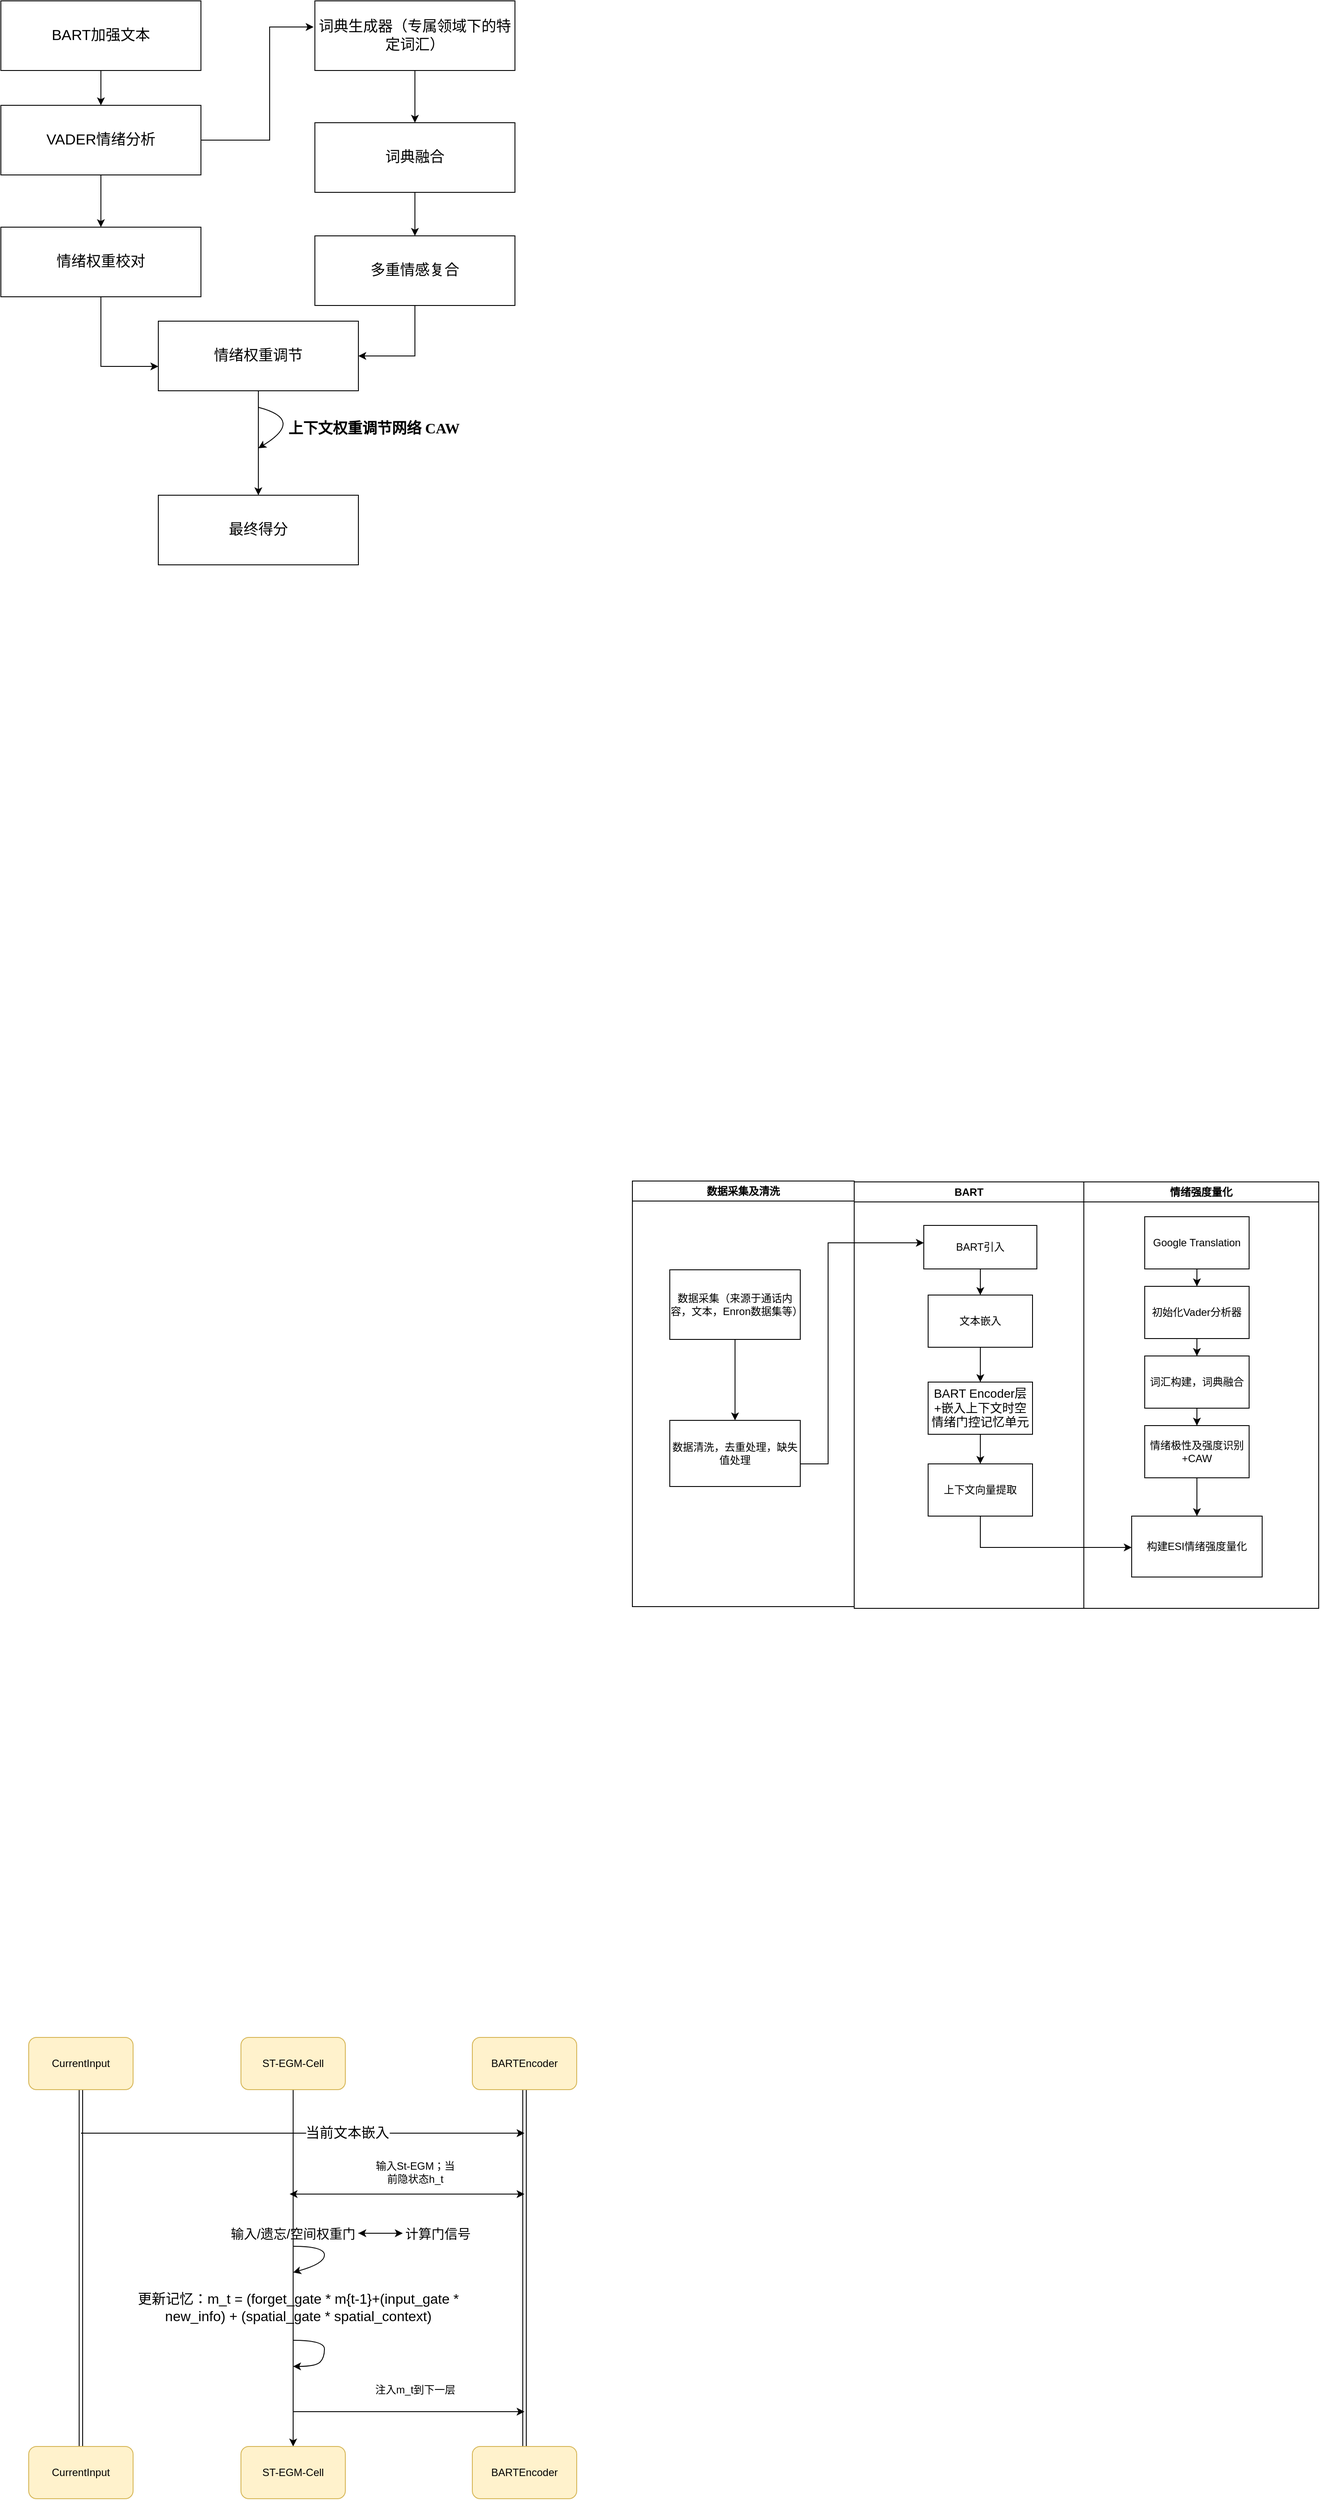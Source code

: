 <mxfile version="26.2.15">
  <diagram name="第 1 页" id="QpztmSrhWvbnbYw_cD0k">
    <mxGraphModel dx="1426" dy="777" grid="0" gridSize="10" guides="1" tooltips="1" connect="1" arrows="1" fold="1" page="1" pageScale="1" pageWidth="827" pageHeight="1169" math="0" shadow="0">
      <root>
        <mxCell id="0" />
        <mxCell id="1" parent="0" />
        <mxCell id="4tYhoonyr5WxV3_bWO3Q-3" value="" style="edgeStyle=orthogonalEdgeStyle;rounded=0;orthogonalLoop=1;jettySize=auto;html=1;fontSize=17;" parent="1" source="4tYhoonyr5WxV3_bWO3Q-1" target="4tYhoonyr5WxV3_bWO3Q-2" edge="1">
          <mxGeometry relative="1" as="geometry" />
        </mxCell>
        <mxCell id="4tYhoonyr5WxV3_bWO3Q-1" value="BART加强文本" style="rounded=0;whiteSpace=wrap;html=1;fontSize=17;" parent="1" vertex="1">
          <mxGeometry x="118" y="100" width="230" height="80" as="geometry" />
        </mxCell>
        <mxCell id="4tYhoonyr5WxV3_bWO3Q-5" value="" style="edgeStyle=orthogonalEdgeStyle;rounded=0;orthogonalLoop=1;jettySize=auto;html=1;fontSize=17;" parent="1" source="4tYhoonyr5WxV3_bWO3Q-2" target="4tYhoonyr5WxV3_bWO3Q-4" edge="1">
          <mxGeometry relative="1" as="geometry" />
        </mxCell>
        <mxCell id="4tYhoonyr5WxV3_bWO3Q-10" value="" style="edgeStyle=orthogonalEdgeStyle;rounded=0;orthogonalLoop=1;jettySize=auto;html=1;fontSize=17;exitX=1;exitY=0.5;exitDx=0;exitDy=0;" parent="1" source="4tYhoonyr5WxV3_bWO3Q-2" edge="1">
          <mxGeometry relative="1" as="geometry">
            <mxPoint x="346.5" y="290" as="sourcePoint" />
            <mxPoint x="477.5" y="130" as="targetPoint" />
            <Array as="points">
              <mxPoint x="427" y="260" />
              <mxPoint x="427" y="130" />
            </Array>
          </mxGeometry>
        </mxCell>
        <mxCell id="4tYhoonyr5WxV3_bWO3Q-2" value="VADER情绪分析" style="rounded=0;whiteSpace=wrap;html=1;fontSize=17;" parent="1" vertex="1">
          <mxGeometry x="118" y="220" width="230" height="80" as="geometry" />
        </mxCell>
        <mxCell id="4tYhoonyr5WxV3_bWO3Q-7" value="" style="edgeStyle=orthogonalEdgeStyle;rounded=0;orthogonalLoop=1;jettySize=auto;html=1;fontSize=17;" parent="1" source="4tYhoonyr5WxV3_bWO3Q-4" target="4tYhoonyr5WxV3_bWO3Q-6" edge="1">
          <mxGeometry relative="1" as="geometry">
            <Array as="points">
              <mxPoint x="233" y="520" />
            </Array>
          </mxGeometry>
        </mxCell>
        <mxCell id="4tYhoonyr5WxV3_bWO3Q-4" value="情绪权重校对" style="rounded=0;whiteSpace=wrap;html=1;fontSize=17;" parent="1" vertex="1">
          <mxGeometry x="118" y="360" width="230" height="80" as="geometry" />
        </mxCell>
        <mxCell id="4tYhoonyr5WxV3_bWO3Q-17" value="" style="edgeStyle=orthogonalEdgeStyle;rounded=0;orthogonalLoop=1;jettySize=auto;html=1;fontSize=17;" parent="1" source="4tYhoonyr5WxV3_bWO3Q-6" target="4tYhoonyr5WxV3_bWO3Q-16" edge="1">
          <mxGeometry relative="1" as="geometry" />
        </mxCell>
        <mxCell id="4tYhoonyr5WxV3_bWO3Q-6" value="情绪权重调节" style="rounded=0;whiteSpace=wrap;html=1;fontSize=17;" parent="1" vertex="1">
          <mxGeometry x="299" y="468" width="230" height="80" as="geometry" />
        </mxCell>
        <mxCell id="4tYhoonyr5WxV3_bWO3Q-12" value="" style="edgeStyle=orthogonalEdgeStyle;rounded=0;orthogonalLoop=1;jettySize=auto;html=1;fontSize=17;" parent="1" source="4tYhoonyr5WxV3_bWO3Q-9" target="4tYhoonyr5WxV3_bWO3Q-11" edge="1">
          <mxGeometry relative="1" as="geometry" />
        </mxCell>
        <mxCell id="4tYhoonyr5WxV3_bWO3Q-9" value="词典生成器（专属领域下的特定词汇）" style="rounded=0;whiteSpace=wrap;html=1;fontSize=17;" parent="1" vertex="1">
          <mxGeometry x="479" y="100" width="230" height="80" as="geometry" />
        </mxCell>
        <mxCell id="4tYhoonyr5WxV3_bWO3Q-14" value="" style="edgeStyle=orthogonalEdgeStyle;rounded=0;orthogonalLoop=1;jettySize=auto;html=1;fontSize=17;" parent="1" source="4tYhoonyr5WxV3_bWO3Q-11" target="4tYhoonyr5WxV3_bWO3Q-13" edge="1">
          <mxGeometry relative="1" as="geometry" />
        </mxCell>
        <mxCell id="4tYhoonyr5WxV3_bWO3Q-11" value="词典融合" style="rounded=0;whiteSpace=wrap;html=1;fontSize=17;" parent="1" vertex="1">
          <mxGeometry x="479" y="240" width="230" height="80" as="geometry" />
        </mxCell>
        <mxCell id="4tYhoonyr5WxV3_bWO3Q-15" style="edgeStyle=orthogonalEdgeStyle;rounded=0;orthogonalLoop=1;jettySize=auto;html=1;entryX=1;entryY=0.5;entryDx=0;entryDy=0;fontSize=17;" parent="1" source="4tYhoonyr5WxV3_bWO3Q-13" target="4tYhoonyr5WxV3_bWO3Q-6" edge="1">
          <mxGeometry relative="1" as="geometry" />
        </mxCell>
        <mxCell id="4tYhoonyr5WxV3_bWO3Q-13" value="多重情感复合" style="rounded=0;whiteSpace=wrap;html=1;fontSize=17;" parent="1" vertex="1">
          <mxGeometry x="479" y="370" width="230" height="80" as="geometry" />
        </mxCell>
        <mxCell id="4tYhoonyr5WxV3_bWO3Q-16" value="最终得分" style="rounded=0;whiteSpace=wrap;html=1;fontSize=17;" parent="1" vertex="1">
          <mxGeometry x="299" y="668" width="230" height="80" as="geometry" />
        </mxCell>
        <mxCell id="LU8XqZXZLJMmmShqZyXB-11" value="" style="edgeStyle=orthogonalEdgeStyle;rounded=0;orthogonalLoop=1;jettySize=auto;html=1;" parent="1" source="LU8XqZXZLJMmmShqZyXB-8" target="LU8XqZXZLJMmmShqZyXB-10" edge="1">
          <mxGeometry relative="1" as="geometry">
            <Array as="points">
              <mxPoint x="1069" y="1781" />
              <mxPoint x="1069" y="1527" />
            </Array>
          </mxGeometry>
        </mxCell>
        <mxCell id="LU8XqZXZLJMmmShqZyXB-30" value="" style="edgeStyle=orthogonalEdgeStyle;rounded=0;orthogonalLoop=1;jettySize=auto;html=1;" parent="1" source="LU8XqZXZLJMmmShqZyXB-17" target="LU8XqZXZLJMmmShqZyXB-29" edge="1">
          <mxGeometry relative="1" as="geometry">
            <Array as="points">
              <mxPoint x="1244" y="1877" />
            </Array>
          </mxGeometry>
        </mxCell>
        <mxCell id="LU8XqZXZLJMmmShqZyXB-33" value="数据采集及清洗" style="swimlane;whiteSpace=wrap;html=1;" parent="1" vertex="1">
          <mxGeometry x="844" y="1456" width="255" height="489" as="geometry" />
        </mxCell>
        <mxCell id="LU8XqZXZLJMmmShqZyXB-6" value="数据采集（来源于通话内容，文本，Enron数据集等）" style="rounded=0;whiteSpace=wrap;html=1;" parent="LU8XqZXZLJMmmShqZyXB-33" vertex="1">
          <mxGeometry x="43" y="102" width="150" height="80" as="geometry" />
        </mxCell>
        <mxCell id="LU8XqZXZLJMmmShqZyXB-8" value="数据清洗，去重处理，缺失值处理" style="whiteSpace=wrap;html=1;rounded=0;" parent="LU8XqZXZLJMmmShqZyXB-33" vertex="1">
          <mxGeometry x="43" y="275" width="150" height="76" as="geometry" />
        </mxCell>
        <mxCell id="LU8XqZXZLJMmmShqZyXB-9" value="" style="edgeStyle=orthogonalEdgeStyle;rounded=0;orthogonalLoop=1;jettySize=auto;html=1;" parent="LU8XqZXZLJMmmShqZyXB-33" source="LU8XqZXZLJMmmShqZyXB-6" target="LU8XqZXZLJMmmShqZyXB-8" edge="1">
          <mxGeometry relative="1" as="geometry" />
        </mxCell>
        <mxCell id="LU8XqZXZLJMmmShqZyXB-34" value="BART" style="swimlane;whiteSpace=wrap;html=1;" parent="1" vertex="1">
          <mxGeometry x="1099" y="1457" width="264" height="490" as="geometry" />
        </mxCell>
        <mxCell id="LU8XqZXZLJMmmShqZyXB-10" value="BART引入" style="whiteSpace=wrap;html=1;rounded=0;" parent="LU8XqZXZLJMmmShqZyXB-34" vertex="1">
          <mxGeometry x="80" y="50" width="130" height="50" as="geometry" />
        </mxCell>
        <mxCell id="LU8XqZXZLJMmmShqZyXB-13" value="文本嵌入" style="whiteSpace=wrap;html=1;rounded=0;" parent="LU8XqZXZLJMmmShqZyXB-34" vertex="1">
          <mxGeometry x="85" y="130" width="120" height="60" as="geometry" />
        </mxCell>
        <mxCell id="LU8XqZXZLJMmmShqZyXB-14" value="" style="edgeStyle=orthogonalEdgeStyle;rounded=0;orthogonalLoop=1;jettySize=auto;html=1;" parent="LU8XqZXZLJMmmShqZyXB-34" source="LU8XqZXZLJMmmShqZyXB-10" target="LU8XqZXZLJMmmShqZyXB-13" edge="1">
          <mxGeometry relative="1" as="geometry" />
        </mxCell>
        <mxCell id="LU8XqZXZLJMmmShqZyXB-15" value="&lt;span style=&quot;font-size:10.5pt;font-family:&lt;br/&gt;仿宋;mso-bidi-font-family:&amp;quot;Times New Roman&amp;quot;;mso-font-kerning:1.0pt;mso-ansi-language:&lt;br/&gt;EN-US;mso-fareast-language:ZH-CN;mso-bidi-language:AR-SA&quot; lang=&quot;EN-US&quot;&gt;BART Encoder层+&lt;/span&gt;&lt;span style=&quot;font-size:10.5pt;font-family:仿宋;mso-bidi-font-family:&amp;quot;Times New Roman&amp;quot;;&lt;br/&gt;mso-font-kerning:1.0pt;mso-ansi-language:EN-US;mso-fareast-language:ZH-CN;&lt;br/&gt;mso-bidi-language:AR-SA&quot;&gt;嵌入上下文时空情绪门控记忆单元&lt;/span&gt;" style="whiteSpace=wrap;html=1;rounded=0;" parent="LU8XqZXZLJMmmShqZyXB-34" vertex="1">
          <mxGeometry x="85" y="230" width="120" height="60" as="geometry" />
        </mxCell>
        <mxCell id="LU8XqZXZLJMmmShqZyXB-16" value="" style="edgeStyle=orthogonalEdgeStyle;rounded=0;orthogonalLoop=1;jettySize=auto;html=1;" parent="LU8XqZXZLJMmmShqZyXB-34" source="LU8XqZXZLJMmmShqZyXB-13" target="LU8XqZXZLJMmmShqZyXB-15" edge="1">
          <mxGeometry relative="1" as="geometry" />
        </mxCell>
        <mxCell id="LU8XqZXZLJMmmShqZyXB-17" value="上下文向量提取" style="whiteSpace=wrap;html=1;rounded=0;" parent="LU8XqZXZLJMmmShqZyXB-34" vertex="1">
          <mxGeometry x="85" y="324" width="120" height="60" as="geometry" />
        </mxCell>
        <mxCell id="LU8XqZXZLJMmmShqZyXB-18" value="" style="edgeStyle=orthogonalEdgeStyle;rounded=0;orthogonalLoop=1;jettySize=auto;html=1;" parent="LU8XqZXZLJMmmShqZyXB-34" source="LU8XqZXZLJMmmShqZyXB-15" target="LU8XqZXZLJMmmShqZyXB-17" edge="1">
          <mxGeometry relative="1" as="geometry" />
        </mxCell>
        <mxCell id="LU8XqZXZLJMmmShqZyXB-35" value="情绪强度量化" style="swimlane;whiteSpace=wrap;html=1;" parent="1" vertex="1">
          <mxGeometry x="1363" y="1457" width="270" height="490" as="geometry" />
        </mxCell>
        <mxCell id="LU8XqZXZLJMmmShqZyXB-20" value="Google Translation" style="whiteSpace=wrap;html=1;rounded=0;" parent="LU8XqZXZLJMmmShqZyXB-35" vertex="1">
          <mxGeometry x="70" y="40" width="120" height="60" as="geometry" />
        </mxCell>
        <mxCell id="LU8XqZXZLJMmmShqZyXB-22" value="初始化Vader分析器" style="whiteSpace=wrap;html=1;rounded=0;" parent="LU8XqZXZLJMmmShqZyXB-35" vertex="1">
          <mxGeometry x="70" y="120" width="120" height="60" as="geometry" />
        </mxCell>
        <mxCell id="LU8XqZXZLJMmmShqZyXB-23" value="" style="edgeStyle=orthogonalEdgeStyle;rounded=0;orthogonalLoop=1;jettySize=auto;html=1;" parent="LU8XqZXZLJMmmShqZyXB-35" source="LU8XqZXZLJMmmShqZyXB-20" target="LU8XqZXZLJMmmShqZyXB-22" edge="1">
          <mxGeometry relative="1" as="geometry" />
        </mxCell>
        <mxCell id="LU8XqZXZLJMmmShqZyXB-24" value="词汇构建，词典融合" style="whiteSpace=wrap;html=1;rounded=0;" parent="LU8XqZXZLJMmmShqZyXB-35" vertex="1">
          <mxGeometry x="70" y="200" width="120" height="60" as="geometry" />
        </mxCell>
        <mxCell id="LU8XqZXZLJMmmShqZyXB-25" value="" style="edgeStyle=orthogonalEdgeStyle;rounded=0;orthogonalLoop=1;jettySize=auto;html=1;" parent="LU8XqZXZLJMmmShqZyXB-35" source="LU8XqZXZLJMmmShqZyXB-22" target="LU8XqZXZLJMmmShqZyXB-24" edge="1">
          <mxGeometry relative="1" as="geometry" />
        </mxCell>
        <mxCell id="LU8XqZXZLJMmmShqZyXB-43" style="edgeStyle=orthogonalEdgeStyle;rounded=0;orthogonalLoop=1;jettySize=auto;html=1;entryX=0.5;entryY=0;entryDx=0;entryDy=0;" parent="LU8XqZXZLJMmmShqZyXB-35" source="LU8XqZXZLJMmmShqZyXB-26" target="LU8XqZXZLJMmmShqZyXB-29" edge="1">
          <mxGeometry relative="1" as="geometry" />
        </mxCell>
        <mxCell id="LU8XqZXZLJMmmShqZyXB-26" value="情绪极性及强度识别+CAW" style="whiteSpace=wrap;html=1;rounded=0;" parent="LU8XqZXZLJMmmShqZyXB-35" vertex="1">
          <mxGeometry x="70" y="280" width="120" height="60" as="geometry" />
        </mxCell>
        <mxCell id="LU8XqZXZLJMmmShqZyXB-27" value="" style="edgeStyle=orthogonalEdgeStyle;rounded=0;orthogonalLoop=1;jettySize=auto;html=1;" parent="LU8XqZXZLJMmmShqZyXB-35" source="LU8XqZXZLJMmmShqZyXB-24" target="LU8XqZXZLJMmmShqZyXB-26" edge="1">
          <mxGeometry relative="1" as="geometry" />
        </mxCell>
        <mxCell id="LU8XqZXZLJMmmShqZyXB-29" value="构建ESI情绪强度量化" style="whiteSpace=wrap;html=1;rounded=0;" parent="LU8XqZXZLJMmmShqZyXB-35" vertex="1">
          <mxGeometry x="55" y="384" width="150" height="70" as="geometry" />
        </mxCell>
        <mxCell id="-RgRag0So1PMSmMnjL-I-6" value="" style="rounded=0;orthogonalLoop=1;jettySize=auto;html=1;startArrow=none;startFill=0;shape=link;" parent="1" source="-RgRag0So1PMSmMnjL-I-4" target="-RgRag0So1PMSmMnjL-I-5" edge="1">
          <mxGeometry relative="1" as="geometry" />
        </mxCell>
        <mxCell id="-RgRag0So1PMSmMnjL-I-4" value="CurrentInput" style="rounded=1;whiteSpace=wrap;html=1;fillColor=#fff2cc;strokeColor=#d6b656;" parent="1" vertex="1">
          <mxGeometry x="150" y="2440" width="120" height="60" as="geometry" />
        </mxCell>
        <mxCell id="-RgRag0So1PMSmMnjL-I-5" value="CurrentInput" style="whiteSpace=wrap;html=1;rounded=1;fillColor=#fff2cc;strokeColor=#d6b656;" parent="1" vertex="1">
          <mxGeometry x="150" y="2910" width="120" height="60" as="geometry" />
        </mxCell>
        <mxCell id="XBeqfgcJZAM3OBN2iYin-4" value="" style="edgeStyle=orthogonalEdgeStyle;rounded=0;orthogonalLoop=1;jettySize=auto;html=1;" edge="1" parent="1" source="-RgRag0So1PMSmMnjL-I-8" target="-RgRag0So1PMSmMnjL-I-9">
          <mxGeometry relative="1" as="geometry">
            <mxPoint x="454" y="2580" as="targetPoint" />
          </mxGeometry>
        </mxCell>
        <mxCell id="-RgRag0So1PMSmMnjL-I-8" value="ST-EGM-Cell" style="rounded=1;whiteSpace=wrap;html=1;fillColor=#fff2cc;strokeColor=#d6b656;" parent="1" vertex="1">
          <mxGeometry x="394" y="2440" width="120" height="60" as="geometry" />
        </mxCell>
        <mxCell id="-RgRag0So1PMSmMnjL-I-9" value="ST-EGM-Cell" style="whiteSpace=wrap;html=1;rounded=1;fillColor=#fff2cc;strokeColor=#d6b656;" parent="1" vertex="1">
          <mxGeometry x="394" y="2910" width="120" height="60" as="geometry" />
        </mxCell>
        <mxCell id="-RgRag0So1PMSmMnjL-I-10" value="" style="rounded=0;orthogonalLoop=1;jettySize=auto;html=1;startArrow=none;startFill=0;shape=link;" parent="1" source="-RgRag0So1PMSmMnjL-I-11" target="-RgRag0So1PMSmMnjL-I-12" edge="1">
          <mxGeometry relative="1" as="geometry" />
        </mxCell>
        <mxCell id="-RgRag0So1PMSmMnjL-I-11" value="BARTEncoder" style="rounded=1;whiteSpace=wrap;html=1;fillColor=#fff2cc;strokeColor=#d6b656;" parent="1" vertex="1">
          <mxGeometry x="660" y="2440" width="120" height="60" as="geometry" />
        </mxCell>
        <mxCell id="-RgRag0So1PMSmMnjL-I-12" value="BARTEncoder" style="whiteSpace=wrap;html=1;rounded=1;fillColor=#fff2cc;strokeColor=#d6b656;" parent="1" vertex="1">
          <mxGeometry x="660" y="2910" width="120" height="60" as="geometry" />
        </mxCell>
        <mxCell id="XBeqfgcJZAM3OBN2iYin-1" value="" style="endArrow=classic;html=1;rounded=0;" edge="1" parent="1">
          <mxGeometry width="50" height="50" relative="1" as="geometry">
            <mxPoint x="210" y="2550" as="sourcePoint" />
            <mxPoint x="720" y="2550" as="targetPoint" />
          </mxGeometry>
        </mxCell>
        <mxCell id="XBeqfgcJZAM3OBN2iYin-2" value="&lt;font style=&quot;font-size: 16px;&quot;&gt;当前文本嵌入&lt;/font&gt;" style="edgeLabel;html=1;align=center;verticalAlign=middle;resizable=0;points=[];" vertex="1" connectable="0" parent="XBeqfgcJZAM3OBN2iYin-1">
          <mxGeometry x="0.2" y="1" relative="1" as="geometry">
            <mxPoint as="offset" />
          </mxGeometry>
        </mxCell>
        <mxCell id="XBeqfgcJZAM3OBN2iYin-6" value="输入St-EGM；当前隐状态h_t" style="text;html=1;align=center;verticalAlign=middle;whiteSpace=wrap;rounded=0;" vertex="1" parent="1">
          <mxGeometry x="543.5" y="2580" width="101" height="30" as="geometry" />
        </mxCell>
        <mxCell id="XBeqfgcJZAM3OBN2iYin-18" value="" style="edgeStyle=orthogonalEdgeStyle;rounded=0;orthogonalLoop=1;jettySize=auto;html=1;" edge="1" parent="1" source="XBeqfgcJZAM3OBN2iYin-7">
          <mxGeometry relative="1" as="geometry">
            <mxPoint x="580" y="2665" as="targetPoint" />
          </mxGeometry>
        </mxCell>
        <mxCell id="XBeqfgcJZAM3OBN2iYin-7" value="&lt;font style=&quot;font-size: 15px;&quot;&gt;输入/遗忘/空间权重门&lt;/font&gt;" style="text;html=1;align=center;verticalAlign=middle;whiteSpace=wrap;rounded=0;" vertex="1" parent="1">
          <mxGeometry x="379" y="2640" width="150" height="50" as="geometry" />
        </mxCell>
        <mxCell id="XBeqfgcJZAM3OBN2iYin-9" value="" style="endArrow=classic;html=1;rounded=0;curved=1;" edge="1" parent="1">
          <mxGeometry width="50" height="50" relative="1" as="geometry">
            <mxPoint x="454" y="2680" as="sourcePoint" />
            <mxPoint x="454" y="2710" as="targetPoint" />
            <Array as="points">
              <mxPoint x="490" y="2680" />
              <mxPoint x="490" y="2700" />
            </Array>
          </mxGeometry>
        </mxCell>
        <mxCell id="XBeqfgcJZAM3OBN2iYin-13" value="&lt;font style=&quot;font-size: 16px;&quot;&gt;更新记忆：m_t = (forget_gate * m{t-1}+(input_gate * new_info) + (spatial_gate * spatial_context)&lt;/font&gt;" style="text;html=1;align=center;verticalAlign=middle;whiteSpace=wrap;rounded=0;" vertex="1" parent="1">
          <mxGeometry x="240" y="2720" width="440" height="60" as="geometry" />
        </mxCell>
        <mxCell id="XBeqfgcJZAM3OBN2iYin-14" value="" style="endArrow=classic;html=1;rounded=0;curved=1;" edge="1" parent="1">
          <mxGeometry width="50" height="50" relative="1" as="geometry">
            <mxPoint x="454" y="2788" as="sourcePoint" />
            <mxPoint x="454" y="2818" as="targetPoint" />
            <Array as="points">
              <mxPoint x="490" y="2788" />
              <mxPoint x="490" y="2808" />
              <mxPoint x="480" y="2818" />
            </Array>
          </mxGeometry>
        </mxCell>
        <mxCell id="XBeqfgcJZAM3OBN2iYin-15" value="" style="endArrow=classic;html=1;rounded=0;" edge="1" parent="1">
          <mxGeometry width="50" height="50" relative="1" as="geometry">
            <mxPoint x="454" y="2870" as="sourcePoint" />
            <mxPoint x="720" y="2870" as="targetPoint" />
          </mxGeometry>
        </mxCell>
        <mxCell id="XBeqfgcJZAM3OBN2iYin-16" value="注入m_t到下一层" style="text;html=1;align=center;verticalAlign=middle;whiteSpace=wrap;rounded=0;" vertex="1" parent="1">
          <mxGeometry x="529" y="2830" width="131" height="30" as="geometry" />
        </mxCell>
        <mxCell id="XBeqfgcJZAM3OBN2iYin-20" value="" style="rounded=0;orthogonalLoop=1;jettySize=auto;html=1;" edge="1" parent="1" source="XBeqfgcJZAM3OBN2iYin-19" target="XBeqfgcJZAM3OBN2iYin-7">
          <mxGeometry relative="1" as="geometry" />
        </mxCell>
        <mxCell id="XBeqfgcJZAM3OBN2iYin-19" value="&lt;font style=&quot;font-size: 15px;&quot;&gt;计算门信号&lt;/font&gt;" style="text;html=1;align=center;verticalAlign=middle;whiteSpace=wrap;rounded=0;" vertex="1" parent="1">
          <mxGeometry x="570" y="2650" width="100.5" height="30" as="geometry" />
        </mxCell>
        <mxCell id="XBeqfgcJZAM3OBN2iYin-21" value="" style="endArrow=classic;startArrow=classic;html=1;rounded=0;" edge="1" parent="1">
          <mxGeometry width="50" height="50" relative="1" as="geometry">
            <mxPoint x="450" y="2620" as="sourcePoint" />
            <mxPoint x="720" y="2620" as="targetPoint" />
          </mxGeometry>
        </mxCell>
        <mxCell id="XBeqfgcJZAM3OBN2iYin-22" value="" style="endArrow=classic;html=1;rounded=0;curved=1;" edge="1" parent="1">
          <mxGeometry width="50" height="50" relative="1" as="geometry">
            <mxPoint x="414" y="567" as="sourcePoint" />
            <mxPoint x="414" y="614" as="targetPoint" />
            <Array as="points">
              <mxPoint x="468" y="581" />
            </Array>
          </mxGeometry>
        </mxCell>
        <mxCell id="XBeqfgcJZAM3OBN2iYin-27" value="&lt;span style=&quot;font-family: 仿宋;&quot;&gt;&lt;font style=&quot;font-size: 17px;&quot;&gt;&lt;b&gt;上下文权重调节网络 CAW&lt;/b&gt;&lt;/font&gt;&lt;/span&gt;" style="text;html=1;align=center;verticalAlign=middle;whiteSpace=wrap;rounded=0;" vertex="1" parent="1">
          <mxGeometry x="439" y="576" width="216" height="31" as="geometry" />
        </mxCell>
      </root>
    </mxGraphModel>
  </diagram>
</mxfile>
